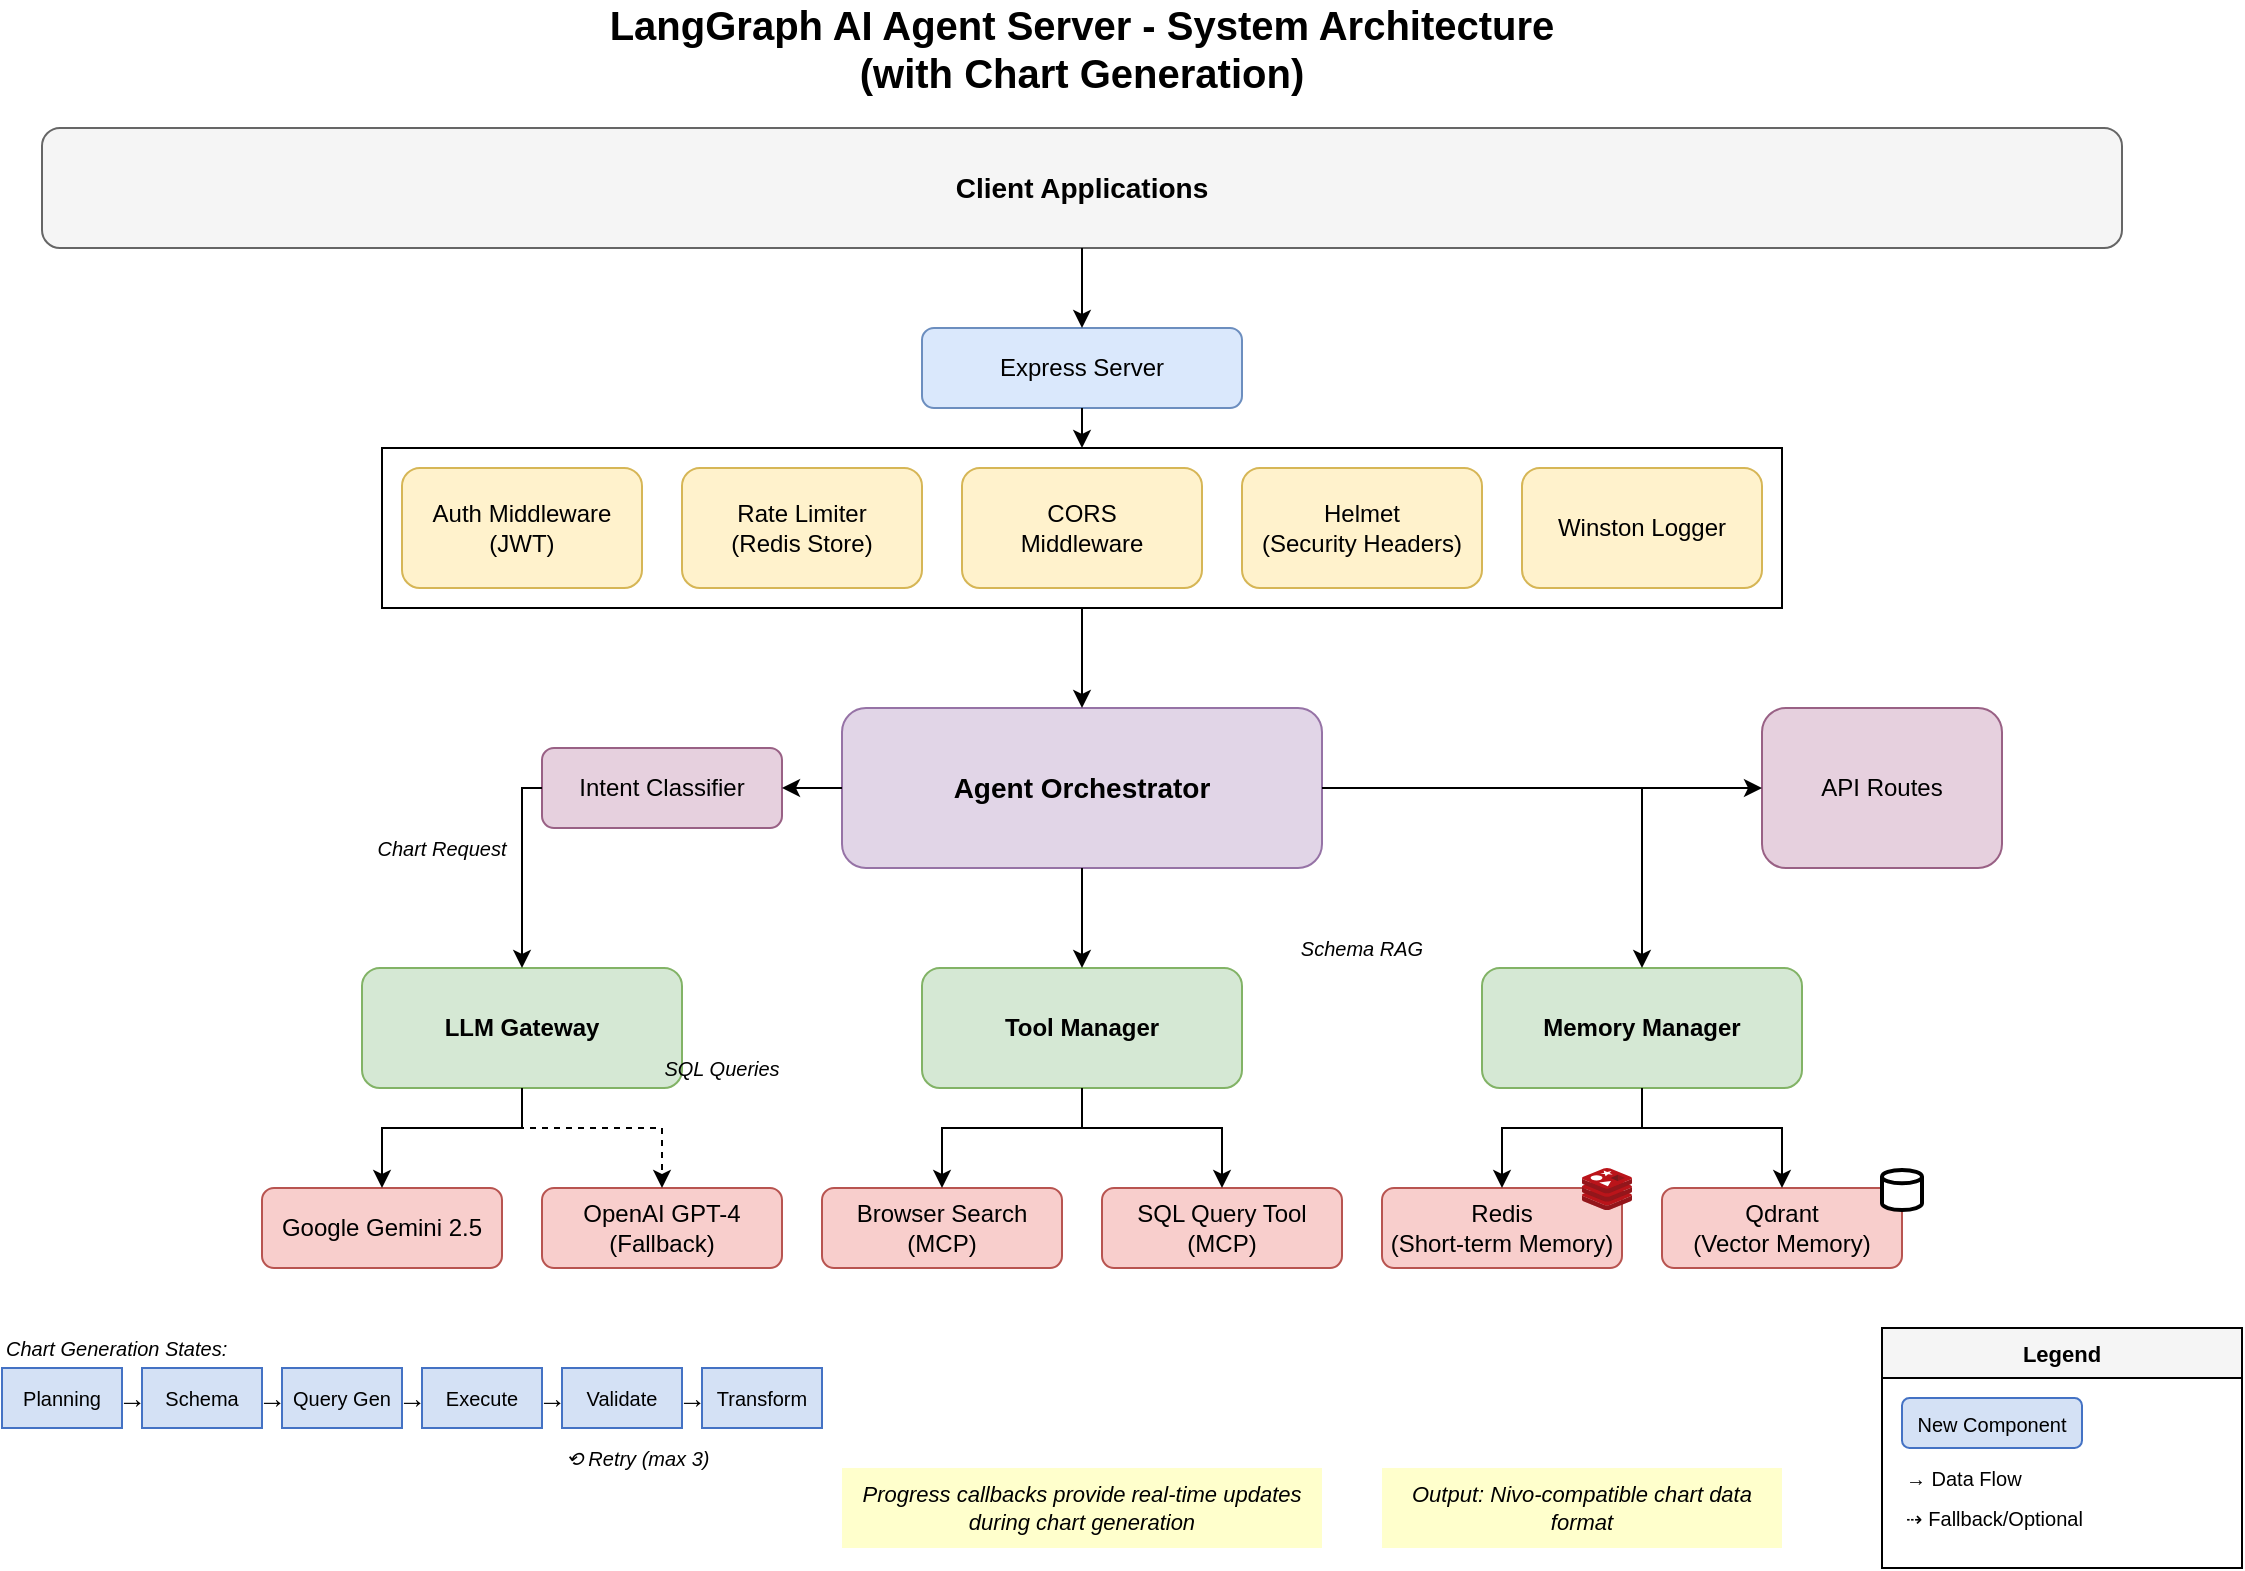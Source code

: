 <mxfile version="24.5.1" type="device">
  <diagram name="System Architecture" id="system-architecture">
    <mxGraphModel dx="1418" dy="828" grid="1" gridSize="10" guides="1" tooltips="1" connect="1" arrows="1" fold="1" page="1" pageScale="1" pageWidth="1200" pageHeight="900" math="0" shadow="0">
      <root>
        <mxCell id="0" />
        <mxCell id="1" parent="0" />
        <mxCell id="title" value="LangGraph AI Agent Server - System Architecture (with Chart Generation)" style="text;html=1;strokeColor=none;fillColor=none;align=center;verticalAlign=middle;whiteSpace=wrap;rounded=0;fontSize=20;fontStyle=1" parent="1" vertex="1">
          <mxGeometry x="350" y="20" width="500" height="40" as="geometry" />
        </mxCell>
        <mxCell id="client-layer" value="Client Applications" style="rounded=1;whiteSpace=wrap;html=1;fillColor=#f5f5f5;strokeColor=#666666;fontStyle=1;fontSize=14;" parent="1" vertex="1">
          <mxGeometry x="80" y="80" width="1040" height="60" as="geometry" />
        </mxCell>
        <mxCell id="api-gateway" value="Express Server" style="rounded=1;whiteSpace=wrap;html=1;fillColor=#dae8fc;strokeColor=#6c8ebf;fontSize=12;" parent="1" vertex="1">
          <mxGeometry x="520" y="180" width="160" height="40" as="geometry" />
        </mxCell>
        <mxCell id="middleware-group" value="" style="group" parent="1" vertex="1" connectable="0">
          <mxGeometry x="200" y="260" width="800" height="80" as="geometry" />
        </mxCell>
        <mxCell id="kniJx1-h22quNkmHN9GY-6" value="" style="rounded=0;whiteSpace=wrap;html=1;fillColor=none;" parent="middleware-group" vertex="1">
          <mxGeometry x="50" y="-20" width="700" height="80" as="geometry" />
        </mxCell>
        <mxCell id="auth-middleware" value="Auth Middleware&lt;br&gt;(JWT)" style="rounded=1;whiteSpace=wrap;html=1;fillColor=#fff2cc;strokeColor=#d6b656;" parent="middleware-group" vertex="1">
          <mxGeometry x="60" y="-10" width="120" height="60" as="geometry" />
        </mxCell>
        <mxCell id="rate-limit" value="Rate Limiter&#xa;(Redis Store)" style="rounded=1;whiteSpace=wrap;html=1;fillColor=#fff2cc;strokeColor=#d6b656;" parent="middleware-group" vertex="1">
          <mxGeometry x="200" y="-10" width="120" height="60" as="geometry" />
        </mxCell>
        <mxCell id="cors" value="CORS&#xa;Middleware" style="rounded=1;whiteSpace=wrap;html=1;fillColor=#fff2cc;strokeColor=#d6b656;" parent="middleware-group" vertex="1">
          <mxGeometry x="340" y="-10" width="120" height="60" as="geometry" />
        </mxCell>
        <mxCell id="helmet" value="Helmet&#xa;(Security Headers)" style="rounded=1;whiteSpace=wrap;html=1;fillColor=#fff2cc;strokeColor=#d6b656;" parent="middleware-group" vertex="1">
          <mxGeometry x="480" y="-10" width="120" height="60" as="geometry" />
        </mxCell>
        <mxCell id="logging" value="Winston Logger" style="rounded=1;whiteSpace=wrap;html=1;fillColor=#fff2cc;strokeColor=#d6b656;" parent="middleware-group" vertex="1">
          <mxGeometry x="620" y="-10" width="120" height="60" as="geometry" />
        </mxCell>
        <mxCell id="kniJx1-h22quNkmHN9GY-3" style="edgeStyle=orthogonalEdgeStyle;rounded=0;orthogonalLoop=1;jettySize=auto;html=1;entryX=0.5;entryY=0;entryDx=0;entryDy=0;" parent="middleware-group" target="kniJx1-h22quNkmHN9GY-6" edge="1">
          <mxGeometry relative="1" as="geometry">
            <mxPoint x="400" y="-40" as="sourcePoint" />
            <mxPoint x="500" y="70" as="targetPoint" />
          </mxGeometry>
        </mxCell>
        <mxCell id="orchestrator" value="Agent Orchestrator" style="rounded=1;whiteSpace=wrap;html=1;fillColor=#e1d5e7;strokeColor=#9673a6;fontSize=14;fontStyle=1" parent="1" vertex="1">
          <mxGeometry x="480" y="370" width="240" height="80" as="geometry" />
        </mxCell>
        <mxCell id="intent-classifier" value="Intent Classifier" style="rounded=1;whiteSpace=wrap;html=1;fillColor=#e6d0de;strokeColor=#996185;fontSize=12;" parent="1" vertex="1">
          <mxGeometry x="330" y="390" width="120" height="40" as="geometry" />
        </mxCell>
        <mxCell id="llm-gateway" value="LLM Gateway" style="rounded=1;whiteSpace=wrap;html=1;fillColor=#d5e8d4;strokeColor=#82b366;fontSize=12;fontStyle=1" parent="1" vertex="1">
          <mxGeometry x="240" y="500" width="160" height="60" as="geometry" />
        </mxCell>
        <mxCell id="gemini" value="Google Gemini 2.5" style="rounded=1;whiteSpace=wrap;html=1;fillColor=#f8cecc;strokeColor=#b85450;" parent="1" vertex="1">
          <mxGeometry x="190" y="610" width="120" height="40" as="geometry" />
        </mxCell>
        <mxCell id="openai" value="OpenAI GPT-4&#xa;(Fallback)" style="rounded=1;whiteSpace=wrap;html=1;fillColor=#f8cecc;strokeColor=#b85450;" parent="1" vertex="1">
          <mxGeometry x="330" y="610" width="120" height="40" as="geometry" />
        </mxCell>
        <mxCell id="tool-manager" value="Tool Manager" style="rounded=1;whiteSpace=wrap;html=1;fillColor=#d5e8d4;strokeColor=#82b366;fontSize=12;fontStyle=1" parent="1" vertex="1">
          <mxGeometry x="520" y="500" width="160" height="60" as="geometry" />
        </mxCell>
        <mxCell id="browser-tool" value="Browser Search&#xa;(MCP)" style="rounded=1;whiteSpace=wrap;html=1;fillColor=#f8cecc;strokeColor=#b85450;" parent="1" vertex="1">
          <mxGeometry x="470" y="610" width="120" height="40" as="geometry" />
        </mxCell>
        <mxCell id="sql-tool" value="SQL Query Tool&#xa;(MCP)" style="rounded=1;whiteSpace=wrap;html=1;fillColor=#f8cecc;strokeColor=#b85450;" parent="1" vertex="1">
          <mxGeometry x="610" y="610" width="120" height="40" as="geometry" />
        </mxCell>
        <mxCell id="memory-manager" value="Memory Manager" style="rounded=1;whiteSpace=wrap;html=1;fillColor=#d5e8d4;strokeColor=#82b366;fontSize=12;fontStyle=1" parent="1" vertex="1">
          <mxGeometry x="800" y="500" width="160" height="60" as="geometry" />
        </mxCell>
        <mxCell id="redis" value="Redis&#xa;(Short-term Memory)" style="rounded=1;whiteSpace=wrap;html=1;fillColor=#f8cecc;strokeColor=#b85450;" parent="1" vertex="1">
          <mxGeometry x="750" y="610" width="120" height="40" as="geometry" />
        </mxCell>
        <mxCell id="qdrant" value="Qdrant&#xa;(Vector Memory)" style="rounded=1;whiteSpace=wrap;html=1;fillColor=#f8cecc;strokeColor=#b85450;" parent="1" vertex="1">
          <mxGeometry x="890" y="610" width="120" height="40" as="geometry" />
        </mxCell>
        <mxCell id="routes" value="API Routes" style="rounded=1;whiteSpace=wrap;html=1;fillColor=#e6d0de;strokeColor=#996185;" parent="1" vertex="1">
          <mxGeometry x="940" y="370" width="120" height="80" as="geometry" />
        </mxCell>
        <mxCell id="sm-states-label" value="Chart Generation States:" style="text;html=1;strokeColor=none;fillColor=none;align=left;verticalAlign=middle;whiteSpace=wrap;rounded=0;fontSize=10;fontStyle=2" parent="1" vertex="1">
          <mxGeometry x="60" y="680" width="140" height="20" as="geometry" />
        </mxCell>
        <mxCell id="sm-planning" value="Planning" style="rounded=0;whiteSpace=wrap;html=1;fillColor=#d4e1f5;strokeColor=#4472C4;fontSize=10;" parent="1" vertex="1">
          <mxGeometry x="60" y="700" width="60" height="30" as="geometry" />
        </mxCell>
        <mxCell id="sm-schema" value="Schema" style="rounded=0;whiteSpace=wrap;html=1;fillColor=#d4e1f5;strokeColor=#4472C4;fontSize=10;" parent="1" vertex="1">
          <mxGeometry x="130" y="700" width="60" height="30" as="geometry" />
        </mxCell>
        <mxCell id="sm-query" value="Query Gen" style="rounded=0;whiteSpace=wrap;html=1;fillColor=#d4e1f5;strokeColor=#4472C4;fontSize=10;" parent="1" vertex="1">
          <mxGeometry x="200" y="700" width="60" height="30" as="geometry" />
        </mxCell>
        <mxCell id="sm-execute" value="Execute" style="rounded=0;whiteSpace=wrap;html=1;fillColor=#d4e1f5;strokeColor=#4472C4;fontSize=10;" parent="1" vertex="1">
          <mxGeometry x="270" y="700" width="60" height="30" as="geometry" />
        </mxCell>
        <mxCell id="sm-validate" value="Validate" style="rounded=0;whiteSpace=wrap;html=1;fillColor=#d4e1f5;strokeColor=#4472C4;fontSize=10;" parent="1" vertex="1">
          <mxGeometry x="340" y="700" width="60" height="30" as="geometry" />
        </mxCell>
        <mxCell id="sm-transform" value="Transform" style="rounded=0;whiteSpace=wrap;html=1;fillColor=#d4e1f5;strokeColor=#4472C4;fontSize=10;" parent="1" vertex="1">
          <mxGeometry x="410" y="700" width="60" height="30" as="geometry" />
        </mxCell>
        <mxCell id="sm-arrows" value="→" style="text;html=1;strokeColor=none;fillColor=none;align=center;verticalAlign=middle;whiteSpace=wrap;rounded=0;fontSize=14;" parent="1" vertex="1">
          <mxGeometry x="120" y="705" width="10" height="20" as="geometry" />
        </mxCell>
        <mxCell id="sm-arrows2" value="→" style="text;html=1;strokeColor=none;fillColor=none;align=center;verticalAlign=middle;whiteSpace=wrap;rounded=0;fontSize=14;" parent="1" vertex="1">
          <mxGeometry x="190" y="705" width="10" height="20" as="geometry" />
        </mxCell>
        <mxCell id="sm-arrows3" value="→" style="text;html=1;strokeColor=none;fillColor=none;align=center;verticalAlign=middle;whiteSpace=wrap;rounded=0;fontSize=14;" parent="1" vertex="1">
          <mxGeometry x="260" y="705" width="10" height="20" as="geometry" />
        </mxCell>
        <mxCell id="sm-arrows4" value="→" style="text;html=1;strokeColor=none;fillColor=none;align=center;verticalAlign=middle;whiteSpace=wrap;rounded=0;fontSize=14;" parent="1" vertex="1">
          <mxGeometry x="330" y="705" width="10" height="20" as="geometry" />
        </mxCell>
        <mxCell id="sm-arrows5" value="→" style="text;html=1;strokeColor=none;fillColor=none;align=center;verticalAlign=middle;whiteSpace=wrap;rounded=0;fontSize=14;" parent="1" vertex="1">
          <mxGeometry x="400" y="705" width="10" height="20" as="geometry" />
        </mxCell>
        <mxCell id="sm-retry" value="⟲ Retry (max 3)" style="text;html=1;strokeColor=none;fillColor=none;align=left;verticalAlign=middle;whiteSpace=wrap;rounded=0;fontSize=10;fontStyle=2" parent="1" vertex="1">
          <mxGeometry x="340" y="735" width="90" height="20" as="geometry" />
        </mxCell>
        <mxCell id="legend-container" value="Legend" style="swimlane;startSize=25;fillColor=#f5f5f5;fontSize=11;" parent="1" vertex="1">
          <mxGeometry x="1000" y="680" width="180" height="120" as="geometry" />
        </mxCell>
        <mxCell id="legend-new" value="New Component" style="rounded=1;whiteSpace=wrap;html=1;fillColor=#d4e1f5;strokeColor=#4472C4;fontSize=10;" parent="legend-container" vertex="1">
          <mxGeometry x="10" y="35" width="90" height="25" as="geometry" />
        </mxCell>
        <mxCell id="legend-arrow" value="→ Data Flow" style="text;html=1;strokeColor=none;fillColor=none;align=left;verticalAlign=middle;whiteSpace=wrap;rounded=0;fontSize=10;" parent="legend-container" vertex="1">
          <mxGeometry x="10" y="65" width="80" height="20" as="geometry" />
        </mxCell>
        <mxCell id="legend-dashed" value="⇢ Fallback/Optional" style="text;html=1;strokeColor=none;fillColor=none;align=left;verticalAlign=middle;whiteSpace=wrap;rounded=0;fontSize=10;" parent="legend-container" vertex="1">
          <mxGeometry x="10" y="85" width="120" height="20" as="geometry" />
        </mxCell>
        <mxCell id="edge1" style="edgeStyle=orthogonalEdgeStyle;rounded=0;orthogonalLoop=1;jettySize=auto;html=1;" parent="1" source="client-layer" target="api-gateway" edge="1">
          <mxGeometry relative="1" as="geometry" />
        </mxCell>
        <mxCell id="edge3" style="edgeStyle=orthogonalEdgeStyle;rounded=0;orthogonalLoop=1;jettySize=auto;html=1;exitX=0.5;exitY=1;exitDx=0;exitDy=0;" parent="1" source="kniJx1-h22quNkmHN9GY-6" target="orchestrator" edge="1">
          <mxGeometry relative="1" as="geometry" />
        </mxCell>
        <mxCell id="edge-orchestrator-intent" style="edgeStyle=orthogonalEdgeStyle;rounded=0;orthogonalLoop=1;jettySize=auto;html=1;" parent="1" source="orchestrator" target="intent-classifier" edge="1">
          <mxGeometry relative="1" as="geometry" />
        </mxCell>
        <mxCell id="edge4" style="edgeStyle=orthogonalEdgeStyle;rounded=0;orthogonalLoop=1;jettySize=auto;html=1;" parent="1" target="llm-gateway" edge="1">
          <mxGeometry relative="1" as="geometry">
            <mxPoint x="330" y="410" as="sourcePoint" />
            <Array as="points">
              <mxPoint x="320" y="410" />
            </Array>
          </mxGeometry>
        </mxCell>
        <mxCell id="edge5" style="edgeStyle=orthogonalEdgeStyle;rounded=0;orthogonalLoop=1;jettySize=auto;html=1;" parent="1" source="orchestrator" target="tool-manager" edge="1">
          <mxGeometry relative="1" as="geometry" />
        </mxCell>
        <mxCell id="edge6" style="edgeStyle=orthogonalEdgeStyle;rounded=0;orthogonalLoop=1;jettySize=auto;html=1;" parent="1" source="orchestrator" target="memory-manager" edge="1">
          <mxGeometry relative="1" as="geometry" />
        </mxCell>
        <mxCell id="edge7" style="edgeStyle=orthogonalEdgeStyle;rounded=0;orthogonalLoop=1;jettySize=auto;html=1;" parent="1" source="llm-gateway" target="gemini" edge="1">
          <mxGeometry relative="1" as="geometry">
            <Array as="points">
              <mxPoint x="320" y="580" />
              <mxPoint x="250" y="580" />
            </Array>
          </mxGeometry>
        </mxCell>
        <mxCell id="edge8" style="edgeStyle=orthogonalEdgeStyle;rounded=0;orthogonalLoop=1;jettySize=auto;html=1;dashed=1;" parent="1" source="llm-gateway" target="openai" edge="1">
          <mxGeometry relative="1" as="geometry">
            <Array as="points">
              <mxPoint x="320" y="580" />
              <mxPoint x="390" y="580" />
            </Array>
          </mxGeometry>
        </mxCell>
        <mxCell id="edge9" style="edgeStyle=orthogonalEdgeStyle;rounded=0;orthogonalLoop=1;jettySize=auto;html=1;" parent="1" source="tool-manager" target="browser-tool" edge="1">
          <mxGeometry relative="1" as="geometry">
            <Array as="points">
              <mxPoint x="600" y="580" />
              <mxPoint x="530" y="580" />
            </Array>
          </mxGeometry>
        </mxCell>
        <mxCell id="edge10" style="edgeStyle=orthogonalEdgeStyle;rounded=0;orthogonalLoop=1;jettySize=auto;html=1;" parent="1" source="tool-manager" target="sql-tool" edge="1">
          <mxGeometry relative="1" as="geometry">
            <Array as="points">
              <mxPoint x="600" y="580" />
              <mxPoint x="670" y="580" />
            </Array>
          </mxGeometry>
        </mxCell>
        <mxCell id="edge11" style="edgeStyle=orthogonalEdgeStyle;rounded=0;orthogonalLoop=1;jettySize=auto;html=1;" parent="1" source="memory-manager" target="redis" edge="1">
          <mxGeometry relative="1" as="geometry">
            <Array as="points">
              <mxPoint x="880" y="580" />
              <mxPoint x="810" y="580" />
            </Array>
          </mxGeometry>
        </mxCell>
        <mxCell id="edge14" style="edgeStyle=orthogonalEdgeStyle;rounded=0;orthogonalLoop=1;jettySize=auto;html=1;" parent="1" source="orchestrator" target="routes" edge="1">
          <mxGeometry relative="1" as="geometry" />
        </mxCell>
        <mxCell id="kniJx1-h22quNkmHN9GY-1" value="" style="endArrow=classic;html=1;rounded=0;exitX=0.5;exitY=1;exitDx=0;exitDy=0;entryX=0.5;entryY=0;entryDx=0;entryDy=0;" parent="1" source="memory-manager" target="qdrant" edge="1">
          <mxGeometry width="50" height="50" relative="1" as="geometry">
            <mxPoint x="990" y="590" as="sourcePoint" />
            <mxPoint x="1040" y="540" as="targetPoint" />
            <Array as="points">
              <mxPoint x="880" y="580" />
              <mxPoint x="950" y="580" />
            </Array>
          </mxGeometry>
        </mxCell>
        <mxCell id="kniJx1-h22quNkmHN9GY-9" value="" style="strokeWidth=2;html=1;shape=mxgraph.flowchart.database;whiteSpace=wrap;" parent="1" vertex="1">
          <mxGeometry x="1000" y="601" width="20" height="20" as="geometry" />
        </mxCell>
        <mxCell id="kniJx1-h22quNkmHN9GY-10" value="" style="image;sketch=0;aspect=fixed;html=1;points=[];align=center;fontSize=12;image=img/lib/mscae/Cache_Redis_Product.svg;" parent="1" vertex="1">
          <mxGeometry x="850" y="600" width="25" height="21" as="geometry" />
        </mxCell>
        <mxCell id="label-chart" value="Chart Request" style="text;html=1;strokeColor=none;fillColor=none;align=center;verticalAlign=middle;whiteSpace=wrap;rounded=0;fontSize=10;fontStyle=2;" parent="1" vertex="1">
          <mxGeometry x="240" y="430" width="80" height="20" as="geometry" />
        </mxCell>
        <mxCell id="label-sql" value="SQL Queries" style="text;html=1;strokeColor=none;fillColor=none;align=center;verticalAlign=middle;whiteSpace=wrap;rounded=0;fontSize=10;fontStyle=2;" parent="1" vertex="1">
          <mxGeometry x="380" y="540" width="80" height="20" as="geometry" />
        </mxCell>
        <mxCell id="label-schema" value="Schema RAG" style="text;html=1;strokeColor=none;fillColor=none;align=center;verticalAlign=middle;whiteSpace=wrap;rounded=0;fontSize=10;fontStyle=2;" parent="1" vertex="1">
          <mxGeometry x="700" y="480" width="80" height="20" as="geometry" />
        </mxCell>
        <mxCell id="note-progress" value="Progress callbacks provide real-time updates during chart generation" style="text;html=1;strokeColor=none;fillColor=#ffffcc;align=center;verticalAlign=middle;whiteSpace=wrap;rounded=0;fontSize=11;fontStyle=2;" parent="1" vertex="1">
          <mxGeometry x="480" y="750" width="240" height="40" as="geometry" />
        </mxCell>
        <mxCell id="note-nivo" value="Output: Nivo-compatible chart data format" style="text;html=1;strokeColor=none;fillColor=#ffffcc;align=center;verticalAlign=middle;whiteSpace=wrap;rounded=0;fontSize=11;fontStyle=2;" parent="1" vertex="1">
          <mxGeometry x="750" y="750" width="200" height="40" as="geometry" />
        </mxCell>
      </root>
    </mxGraphModel>
  </diagram>
</mxfile>
